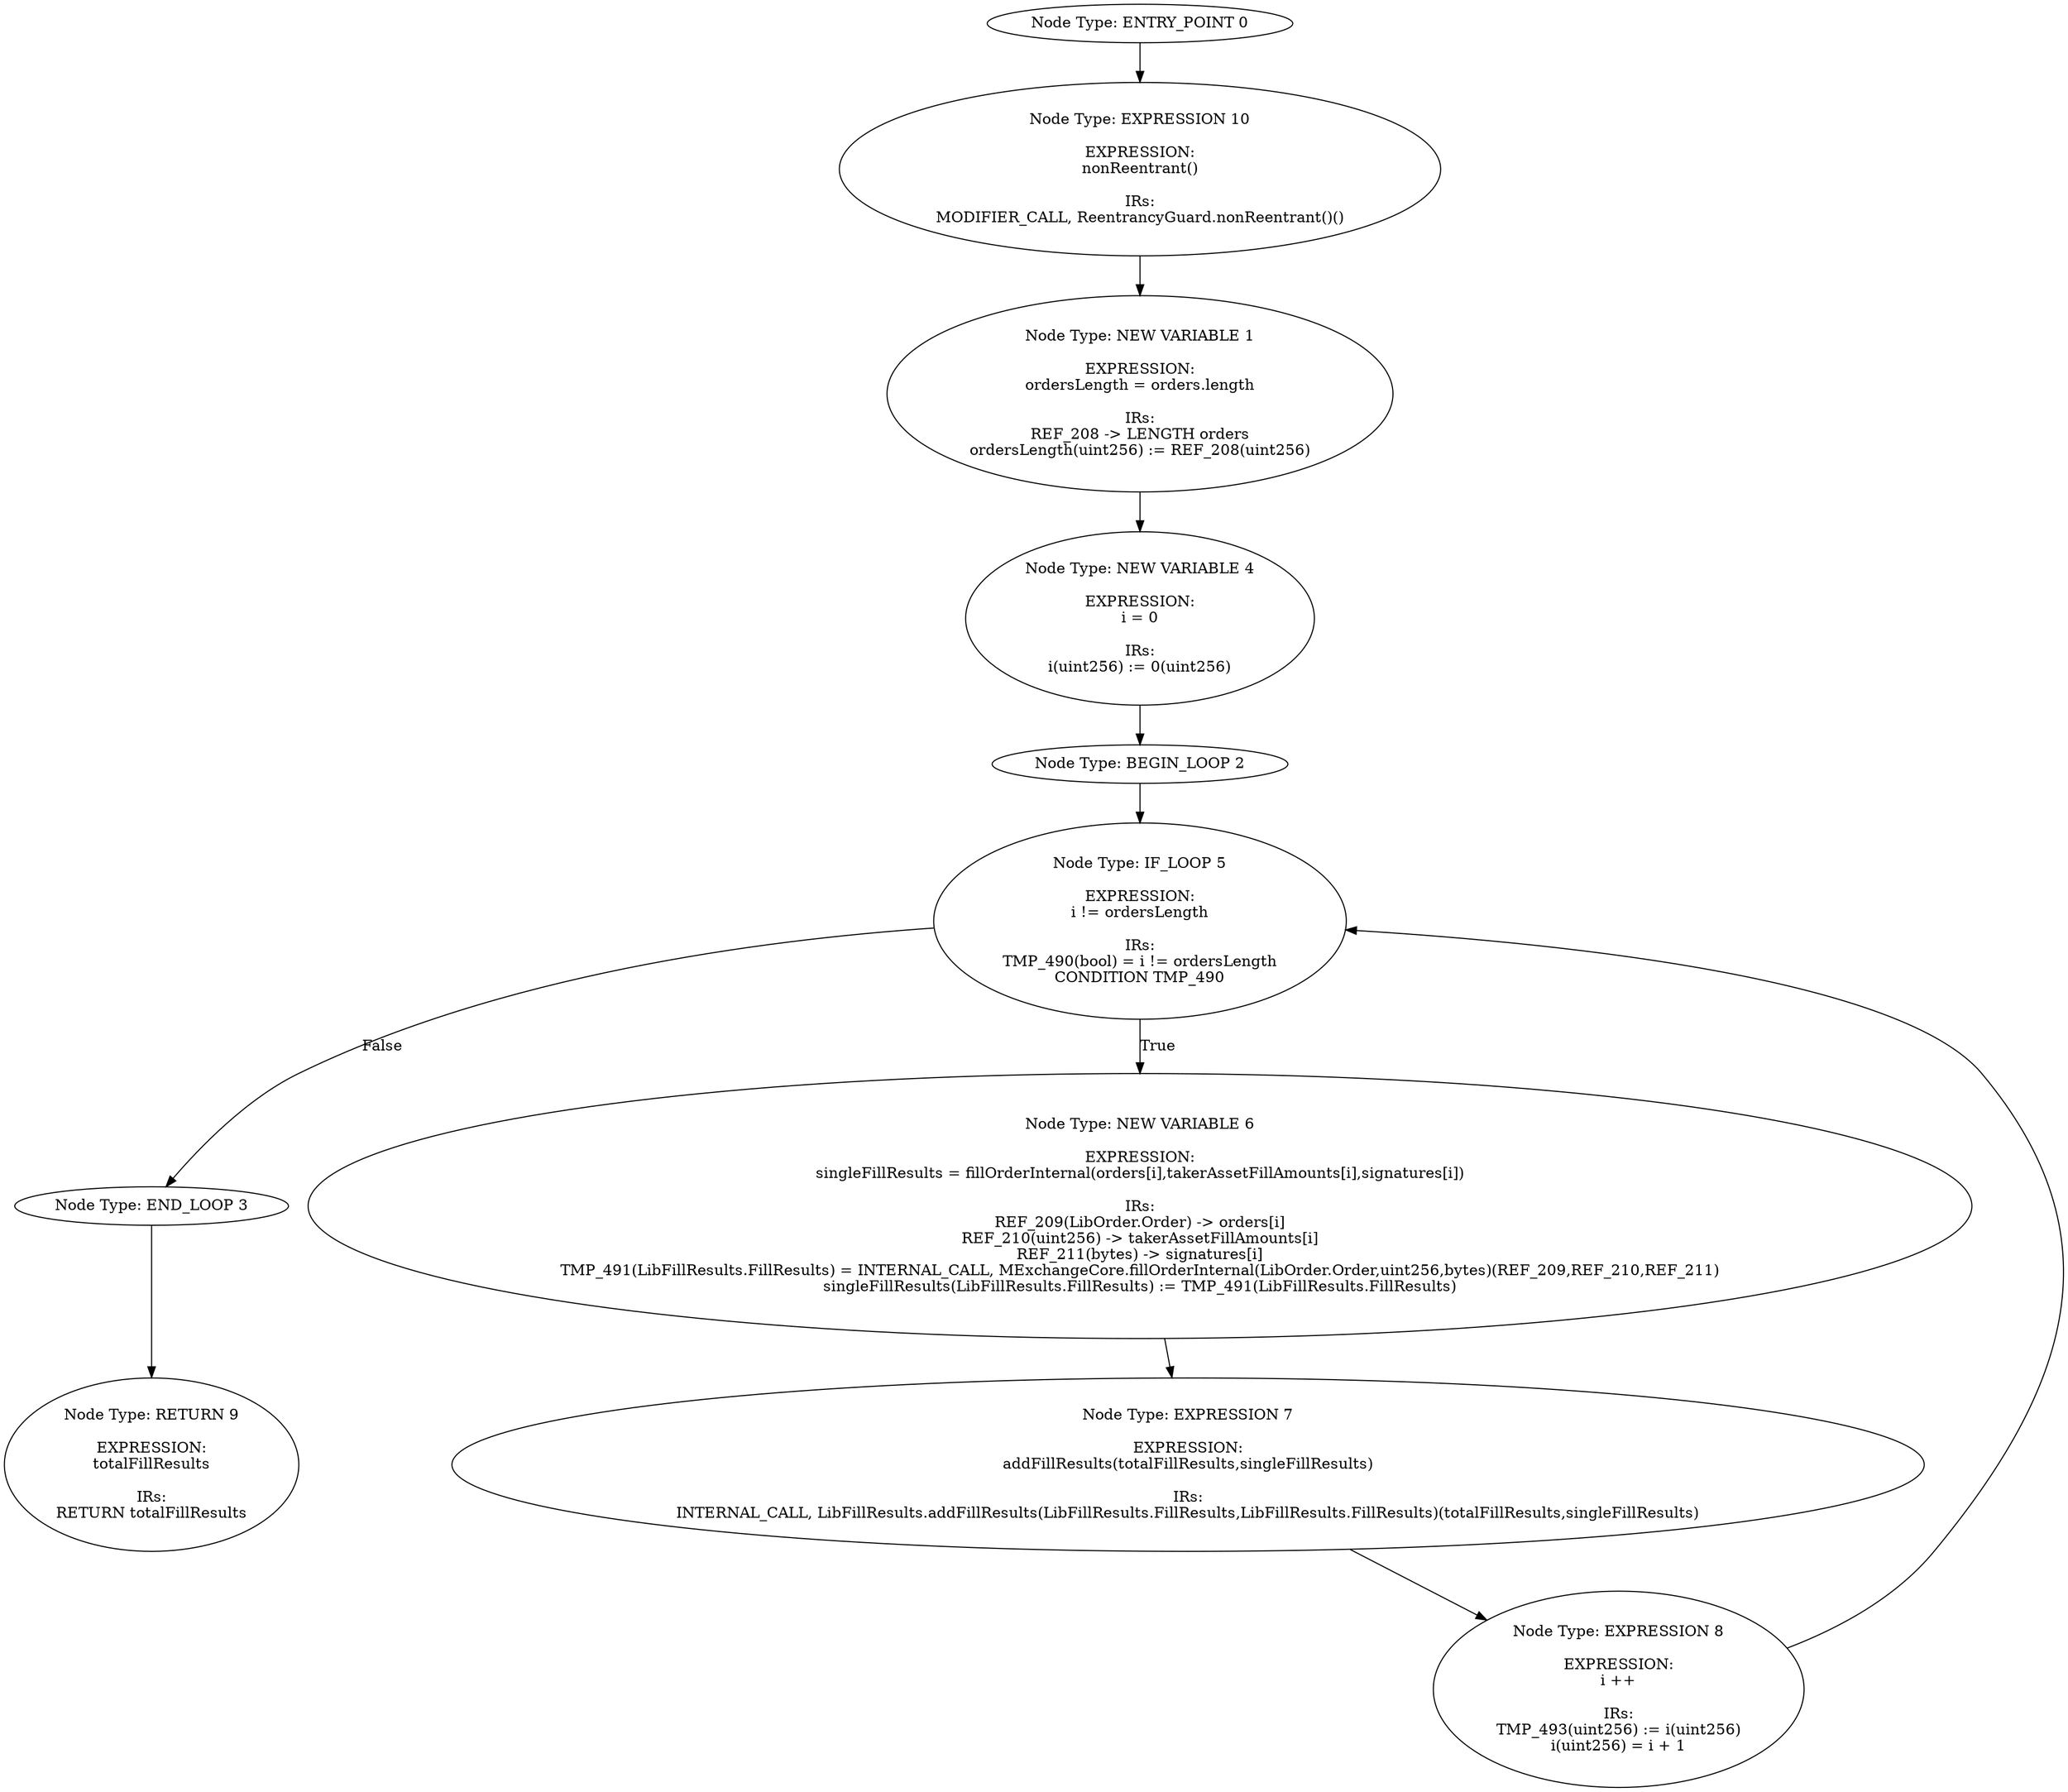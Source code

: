 digraph{
0[label="Node Type: ENTRY_POINT 0
"];
0->10;
1[label="Node Type: NEW VARIABLE 1

EXPRESSION:
ordersLength = orders.length

IRs:
REF_208 -> LENGTH orders
ordersLength(uint256) := REF_208(uint256)"];
1->4;
2[label="Node Type: BEGIN_LOOP 2
"];
2->5;
3[label="Node Type: END_LOOP 3
"];
3->9;
4[label="Node Type: NEW VARIABLE 4

EXPRESSION:
i = 0

IRs:
i(uint256) := 0(uint256)"];
4->2;
5[label="Node Type: IF_LOOP 5

EXPRESSION:
i != ordersLength

IRs:
TMP_490(bool) = i != ordersLength
CONDITION TMP_490"];
5->6[label="True"];
5->3[label="False"];
6[label="Node Type: NEW VARIABLE 6

EXPRESSION:
singleFillResults = fillOrderInternal(orders[i],takerAssetFillAmounts[i],signatures[i])

IRs:
REF_209(LibOrder.Order) -> orders[i]
REF_210(uint256) -> takerAssetFillAmounts[i]
REF_211(bytes) -> signatures[i]
TMP_491(LibFillResults.FillResults) = INTERNAL_CALL, MExchangeCore.fillOrderInternal(LibOrder.Order,uint256,bytes)(REF_209,REF_210,REF_211)
singleFillResults(LibFillResults.FillResults) := TMP_491(LibFillResults.FillResults)"];
6->7;
7[label="Node Type: EXPRESSION 7

EXPRESSION:
addFillResults(totalFillResults,singleFillResults)

IRs:
INTERNAL_CALL, LibFillResults.addFillResults(LibFillResults.FillResults,LibFillResults.FillResults)(totalFillResults,singleFillResults)"];
7->8;
8[label="Node Type: EXPRESSION 8

EXPRESSION:
i ++

IRs:
TMP_493(uint256) := i(uint256)
i(uint256) = i + 1"];
8->5;
9[label="Node Type: RETURN 9

EXPRESSION:
totalFillResults

IRs:
RETURN totalFillResults"];
10[label="Node Type: EXPRESSION 10

EXPRESSION:
nonReentrant()

IRs:
MODIFIER_CALL, ReentrancyGuard.nonReentrant()()"];
10->1;
}
